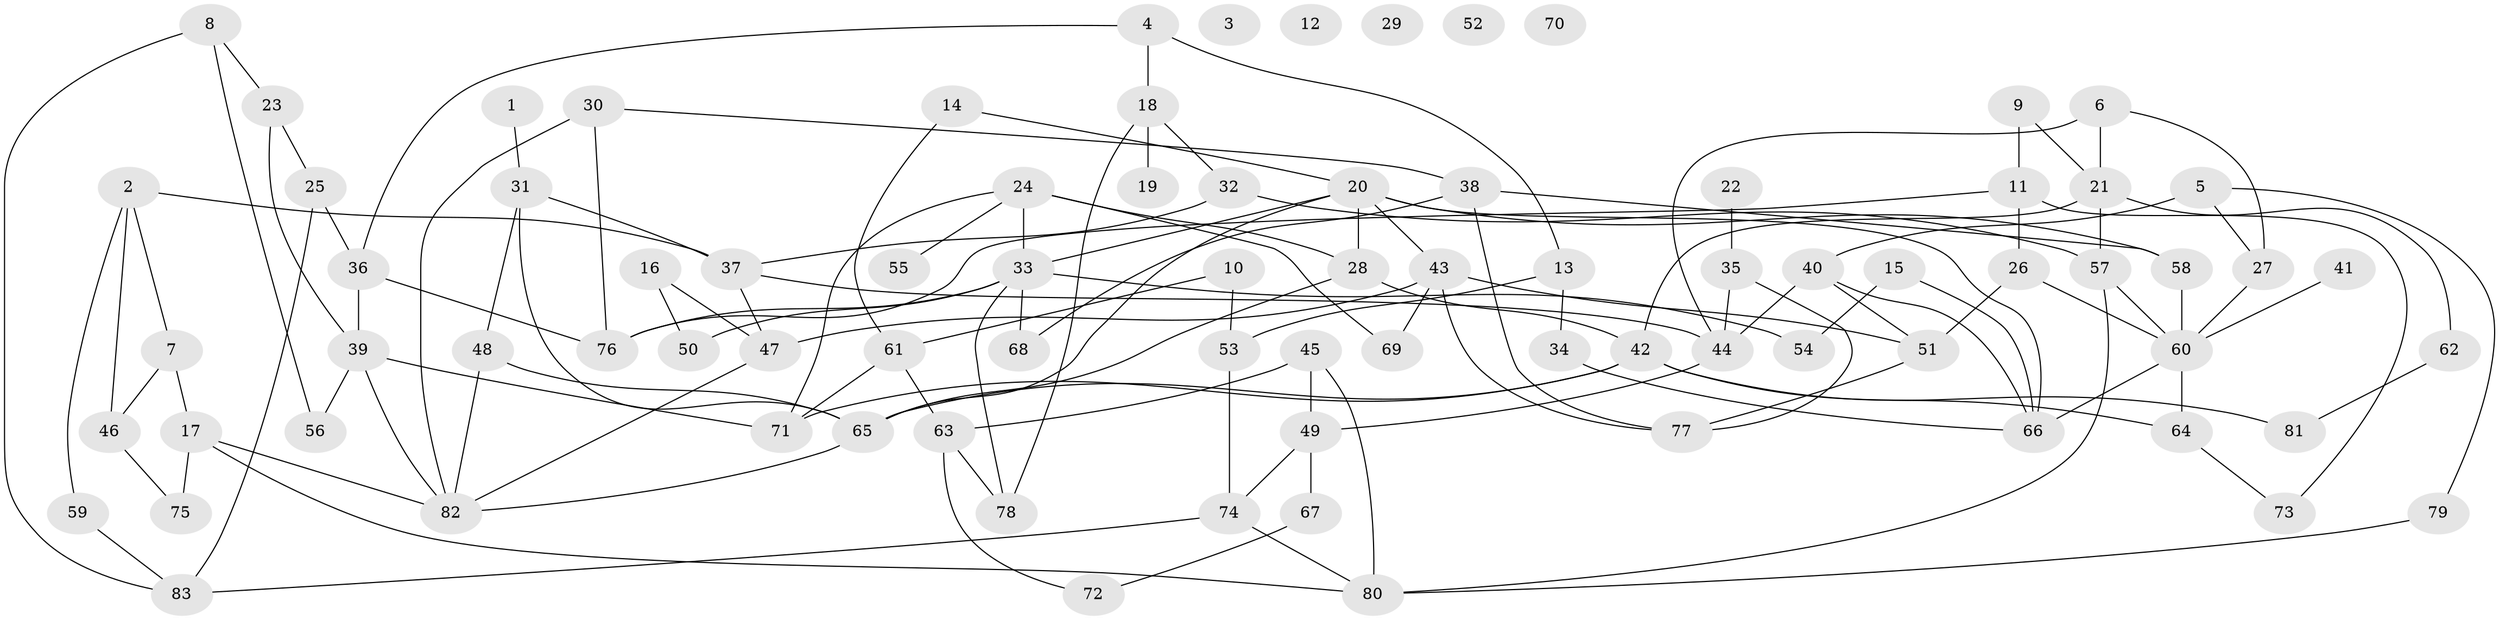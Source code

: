 // coarse degree distribution, {2: 0.24489795918367346, 3: 0.10204081632653061, 0: 0.10204081632653061, 14: 0.02040816326530612, 8: 0.02040816326530612, 11: 0.02040816326530612, 4: 0.20408163265306123, 6: 0.04081632653061224, 7: 0.061224489795918366, 1: 0.061224489795918366, 5: 0.12244897959183673}
// Generated by graph-tools (version 1.1) at 2025/16/03/04/25 18:16:28]
// undirected, 83 vertices, 131 edges
graph export_dot {
graph [start="1"]
  node [color=gray90,style=filled];
  1;
  2;
  3;
  4;
  5;
  6;
  7;
  8;
  9;
  10;
  11;
  12;
  13;
  14;
  15;
  16;
  17;
  18;
  19;
  20;
  21;
  22;
  23;
  24;
  25;
  26;
  27;
  28;
  29;
  30;
  31;
  32;
  33;
  34;
  35;
  36;
  37;
  38;
  39;
  40;
  41;
  42;
  43;
  44;
  45;
  46;
  47;
  48;
  49;
  50;
  51;
  52;
  53;
  54;
  55;
  56;
  57;
  58;
  59;
  60;
  61;
  62;
  63;
  64;
  65;
  66;
  67;
  68;
  69;
  70;
  71;
  72;
  73;
  74;
  75;
  76;
  77;
  78;
  79;
  80;
  81;
  82;
  83;
  1 -- 31;
  2 -- 7;
  2 -- 37;
  2 -- 46;
  2 -- 59;
  4 -- 13;
  4 -- 18;
  4 -- 36;
  5 -- 27;
  5 -- 40;
  5 -- 79;
  6 -- 21;
  6 -- 27;
  6 -- 44;
  7 -- 17;
  7 -- 46;
  8 -- 23;
  8 -- 56;
  8 -- 83;
  9 -- 11;
  9 -- 21;
  10 -- 53;
  10 -- 61;
  11 -- 26;
  11 -- 73;
  11 -- 76;
  13 -- 34;
  13 -- 53;
  14 -- 20;
  14 -- 61;
  15 -- 54;
  15 -- 66;
  16 -- 47;
  16 -- 50;
  17 -- 75;
  17 -- 80;
  17 -- 82;
  18 -- 19;
  18 -- 32;
  18 -- 78;
  20 -- 28;
  20 -- 33;
  20 -- 43;
  20 -- 58;
  20 -- 65;
  20 -- 66;
  21 -- 42;
  21 -- 57;
  21 -- 62;
  22 -- 35;
  23 -- 25;
  23 -- 39;
  24 -- 28;
  24 -- 33;
  24 -- 55;
  24 -- 69;
  24 -- 71;
  25 -- 36;
  25 -- 83;
  26 -- 51;
  26 -- 60;
  27 -- 60;
  28 -- 42;
  28 -- 65;
  30 -- 38;
  30 -- 76;
  30 -- 82;
  31 -- 37;
  31 -- 48;
  31 -- 65;
  32 -- 37;
  32 -- 57;
  33 -- 50;
  33 -- 54;
  33 -- 68;
  33 -- 76;
  33 -- 78;
  34 -- 66;
  35 -- 44;
  35 -- 77;
  36 -- 39;
  36 -- 76;
  37 -- 44;
  37 -- 47;
  38 -- 58;
  38 -- 68;
  38 -- 77;
  39 -- 56;
  39 -- 71;
  39 -- 82;
  40 -- 44;
  40 -- 51;
  40 -- 66;
  41 -- 60;
  42 -- 64;
  42 -- 65;
  42 -- 71;
  42 -- 81;
  43 -- 47;
  43 -- 51;
  43 -- 69;
  43 -- 77;
  44 -- 49;
  45 -- 49;
  45 -- 63;
  45 -- 80;
  46 -- 75;
  47 -- 82;
  48 -- 65;
  48 -- 82;
  49 -- 67;
  49 -- 74;
  51 -- 77;
  53 -- 74;
  57 -- 60;
  57 -- 80;
  58 -- 60;
  59 -- 83;
  60 -- 64;
  60 -- 66;
  61 -- 63;
  61 -- 71;
  62 -- 81;
  63 -- 72;
  63 -- 78;
  64 -- 73;
  65 -- 82;
  67 -- 72;
  74 -- 80;
  74 -- 83;
  79 -- 80;
}
